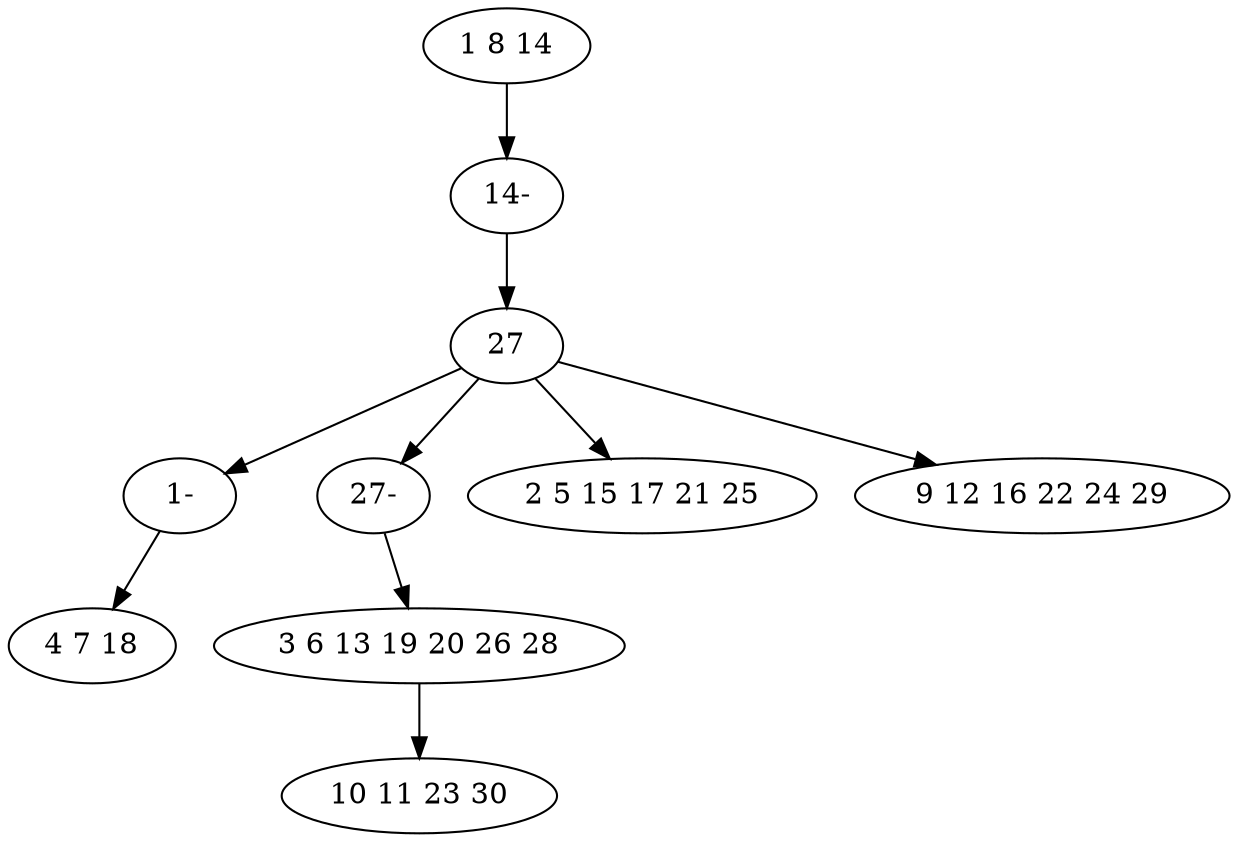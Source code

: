digraph true_tree {
	"0" -> "7"
	"1" -> "9"
	"1" -> "8"
	"1" -> "4"
	"1" -> "5"
	"3" -> "6"
	"7" -> "1"
	"8" -> "3"
	"9" -> "2"
	"0" [label="1 8 14"];
	"1" [label="27"];
	"2" [label="4 7 18"];
	"3" [label="3 6 13 19 20 26 28"];
	"4" [label="2 5 15 17 21 25"];
	"5" [label="9 12 16 22 24 29"];
	"6" [label="10 11 23 30"];
	"7" [label="14-"];
	"8" [label="27-"];
	"9" [label="1-"];
}
